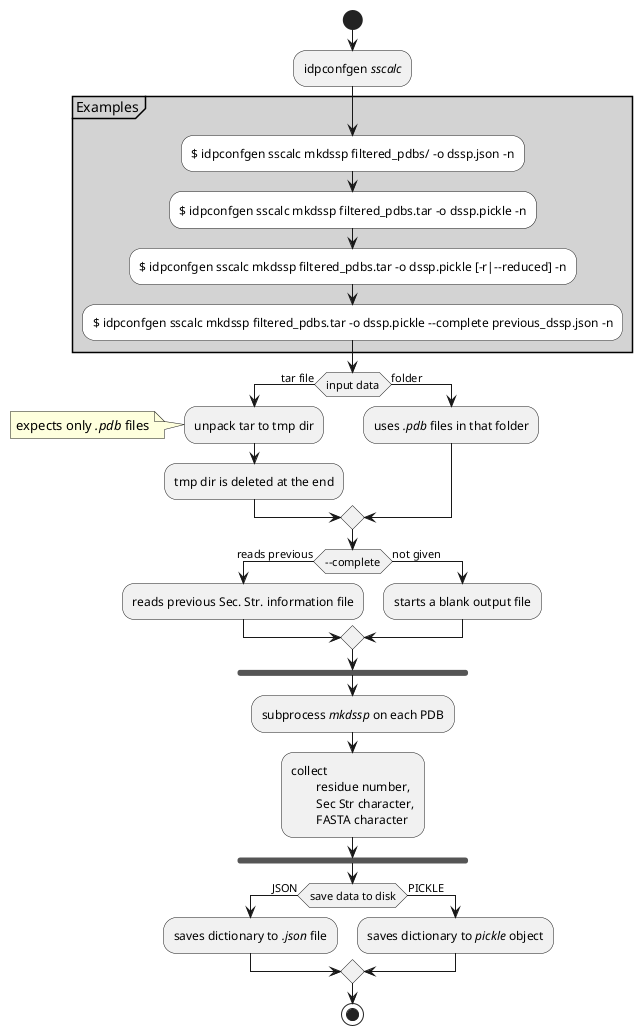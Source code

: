 @startuml

start

:idpconfgen //sscalc//;

partition #LIGHTGREY Examples {
    #WHITE:$ idpconfgen sscalc mkdssp filtered_pdbs/ -o dssp.json -n;
    #WHITE:$ idpconfgen sscalc mkdssp filtered_pdbs.tar -o dssp.pickle -n;
    #WHITE:$ idpconfgen sscalc mkdssp filtered_pdbs.tar -o dssp.pickle [-r|--reduced] -n;
    #WHITE:$ idpconfgen sscalc mkdssp filtered_pdbs.tar -o dssp.pickle --complete previous_dssp.json -n;
    }

if (input data) then (tar file)
    :unpack tar to tmp dir;
    note left
        expects only //.pdb// files
    end note
    :tmp dir is deleted at the end;
else (folder)
    :uses //.pdb// files in that folder;
endif

if (--complete) then (reads previous)
    :reads previous Sec. Str. information file;
else (not given)
    :starts a blank output file;
endif

fork

:subprocess //mkdssp// on each PDB;
:collect
        residue number,
        Sec Str character,
        FASTA character;
end fork

if (save data to disk) then (JSON)
    :saves dictionary to //.json// file;
else (PICKLE)
    :saves dictionary to //pickle// object;
endif

stop

@enduml
